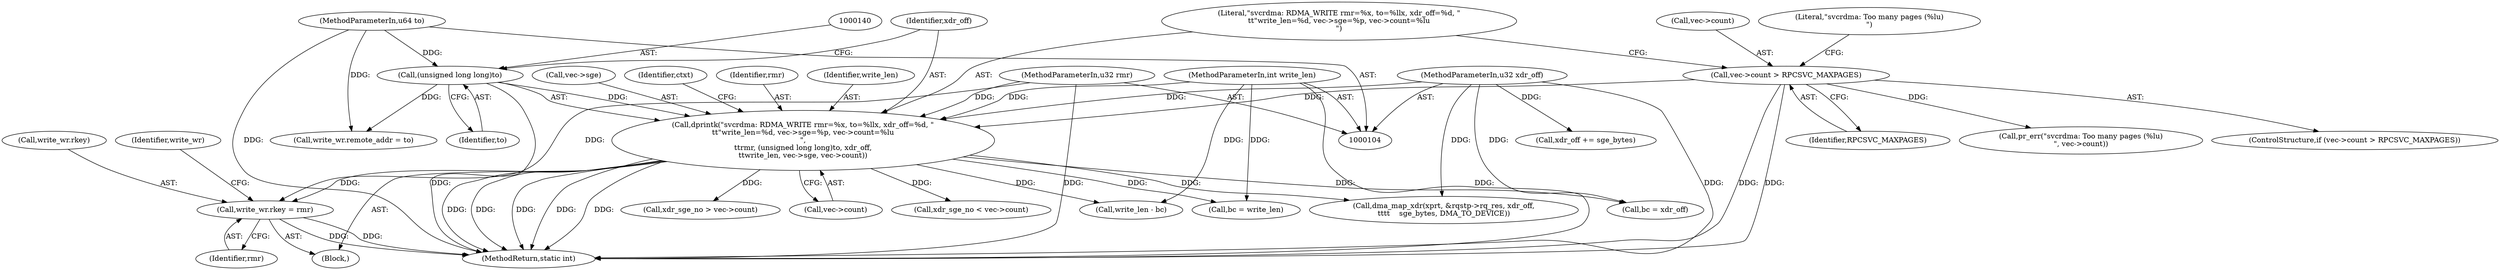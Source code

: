 digraph "1_linux_c70422f760c120480fee4de6c38804c72aa26bc1_34@API" {
"1000368" [label="(Call,write_wr.rkey = rmr)"];
"1000136" [label="(Call,dprintk(\"svcrdma: RDMA_WRITE rmr=%x, to=%llx, xdr_off=%d, \"\n\t\t\"write_len=%d, vec->sge=%p, vec->count=%lu\n\",\n\t\trmr, (unsigned long long)to, xdr_off,\n\t\twrite_len, vec->sge, vec->count))"];
"1000107" [label="(MethodParameterIn,u32 rmr)"];
"1000139" [label="(Call,(unsigned long long)to)"];
"1000108" [label="(MethodParameterIn,u64 to)"];
"1000109" [label="(MethodParameterIn,u32 xdr_off)"];
"1000110" [label="(MethodParameterIn,int write_len)"];
"1000122" [label="(Call,vec->count > RPCSVC_MAXPAGES)"];
"1000136" [label="(Call,dprintk(\"svcrdma: RDMA_WRITE rmr=%x, to=%llx, xdr_off=%d, \"\n\t\t\"write_len=%d, vec->sge=%p, vec->count=%lu\n\",\n\t\trmr, (unsigned long long)to, xdr_off,\n\t\twrite_len, vec->sge, vec->count))"];
"1000147" [label="(Call,vec->count)"];
"1000109" [label="(MethodParameterIn,u32 xdr_off)"];
"1000174" [label="(Call,xdr_sge_no < vec->count)"];
"1000372" [label="(Identifier,rmr)"];
"1000368" [label="(Call,write_wr.rkey = rmr)"];
"1000142" [label="(Identifier,xdr_off)"];
"1000205" [label="(Call,bc = write_len)"];
"1000402" [label="(MethodReturn,static int)"];
"1000123" [label="(Call,vec->count)"];
"1000252" [label="(Call,xdr_off += sge_bytes)"];
"1000369" [label="(Call,write_wr.rkey)"];
"1000108" [label="(MethodParameterIn,u64 to)"];
"1000137" [label="(Literal,\"svcrdma: RDMA_WRITE rmr=%x, to=%llx, xdr_off=%d, \"\n\t\t\"write_len=%d, vec->sge=%p, vec->count=%lu\n\")"];
"1000373" [label="(Call,write_wr.remote_addr = to)"];
"1000151" [label="(Identifier,ctxt)"];
"1000126" [label="(Identifier,RPCSVC_MAXPAGES)"];
"1000138" [label="(Identifier,rmr)"];
"1000375" [label="(Identifier,write_wr)"];
"1000143" [label="(Identifier,write_len)"];
"1000243" [label="(Call,dma_map_xdr(xprt, &rqstp->rq_res, xdr_off,\n\t\t\t\t    sge_bytes, DMA_TO_DEVICE))"];
"1000166" [label="(Call,bc = xdr_off)"];
"1000129" [label="(Literal,\"svcrdma: Too many pages (%lu)\n\")"];
"1000144" [label="(Call,vec->sge)"];
"1000139" [label="(Call,(unsigned long long)to)"];
"1000294" [label="(Call,xdr_sge_no > vec->count)"];
"1000112" [label="(Block,)"];
"1000390" [label="(Call,write_len - bc)"];
"1000107" [label="(MethodParameterIn,u32 rmr)"];
"1000110" [label="(MethodParameterIn,int write_len)"];
"1000128" [label="(Call,pr_err(\"svcrdma: Too many pages (%lu)\n\", vec->count))"];
"1000122" [label="(Call,vec->count > RPCSVC_MAXPAGES)"];
"1000121" [label="(ControlStructure,if (vec->count > RPCSVC_MAXPAGES))"];
"1000141" [label="(Identifier,to)"];
"1000368" -> "1000112"  [label="AST: "];
"1000368" -> "1000372"  [label="CFG: "];
"1000369" -> "1000368"  [label="AST: "];
"1000372" -> "1000368"  [label="AST: "];
"1000375" -> "1000368"  [label="CFG: "];
"1000368" -> "1000402"  [label="DDG: "];
"1000368" -> "1000402"  [label="DDG: "];
"1000136" -> "1000368"  [label="DDG: "];
"1000107" -> "1000368"  [label="DDG: "];
"1000136" -> "1000112"  [label="AST: "];
"1000136" -> "1000147"  [label="CFG: "];
"1000137" -> "1000136"  [label="AST: "];
"1000138" -> "1000136"  [label="AST: "];
"1000139" -> "1000136"  [label="AST: "];
"1000142" -> "1000136"  [label="AST: "];
"1000143" -> "1000136"  [label="AST: "];
"1000144" -> "1000136"  [label="AST: "];
"1000147" -> "1000136"  [label="AST: "];
"1000151" -> "1000136"  [label="CFG: "];
"1000136" -> "1000402"  [label="DDG: "];
"1000136" -> "1000402"  [label="DDG: "];
"1000136" -> "1000402"  [label="DDG: "];
"1000136" -> "1000402"  [label="DDG: "];
"1000136" -> "1000402"  [label="DDG: "];
"1000107" -> "1000136"  [label="DDG: "];
"1000139" -> "1000136"  [label="DDG: "];
"1000109" -> "1000136"  [label="DDG: "];
"1000110" -> "1000136"  [label="DDG: "];
"1000122" -> "1000136"  [label="DDG: "];
"1000136" -> "1000166"  [label="DDG: "];
"1000136" -> "1000174"  [label="DDG: "];
"1000136" -> "1000205"  [label="DDG: "];
"1000136" -> "1000243"  [label="DDG: "];
"1000136" -> "1000294"  [label="DDG: "];
"1000136" -> "1000390"  [label="DDG: "];
"1000107" -> "1000104"  [label="AST: "];
"1000107" -> "1000402"  [label="DDG: "];
"1000139" -> "1000141"  [label="CFG: "];
"1000140" -> "1000139"  [label="AST: "];
"1000141" -> "1000139"  [label="AST: "];
"1000142" -> "1000139"  [label="CFG: "];
"1000139" -> "1000402"  [label="DDG: "];
"1000108" -> "1000139"  [label="DDG: "];
"1000139" -> "1000373"  [label="DDG: "];
"1000108" -> "1000104"  [label="AST: "];
"1000108" -> "1000402"  [label="DDG: "];
"1000108" -> "1000373"  [label="DDG: "];
"1000109" -> "1000104"  [label="AST: "];
"1000109" -> "1000402"  [label="DDG: "];
"1000109" -> "1000166"  [label="DDG: "];
"1000109" -> "1000243"  [label="DDG: "];
"1000109" -> "1000252"  [label="DDG: "];
"1000110" -> "1000104"  [label="AST: "];
"1000110" -> "1000402"  [label="DDG: "];
"1000110" -> "1000205"  [label="DDG: "];
"1000110" -> "1000390"  [label="DDG: "];
"1000122" -> "1000121"  [label="AST: "];
"1000122" -> "1000126"  [label="CFG: "];
"1000123" -> "1000122"  [label="AST: "];
"1000126" -> "1000122"  [label="AST: "];
"1000129" -> "1000122"  [label="CFG: "];
"1000137" -> "1000122"  [label="CFG: "];
"1000122" -> "1000402"  [label="DDG: "];
"1000122" -> "1000402"  [label="DDG: "];
"1000122" -> "1000128"  [label="DDG: "];
}
